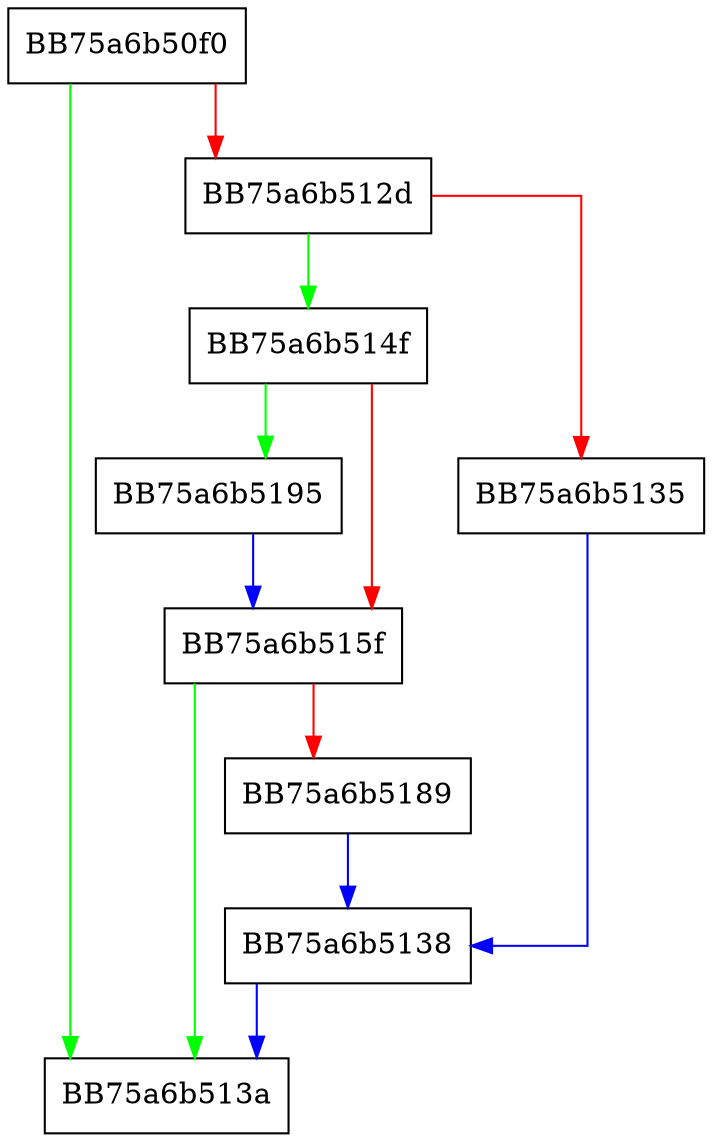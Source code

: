 digraph Next {
  node [shape="box"];
  graph [splines=ortho];
  BB75a6b50f0 -> BB75a6b513a [color="green"];
  BB75a6b50f0 -> BB75a6b512d [color="red"];
  BB75a6b512d -> BB75a6b514f [color="green"];
  BB75a6b512d -> BB75a6b5135 [color="red"];
  BB75a6b5135 -> BB75a6b5138 [color="blue"];
  BB75a6b5138 -> BB75a6b513a [color="blue"];
  BB75a6b514f -> BB75a6b5195 [color="green"];
  BB75a6b514f -> BB75a6b515f [color="red"];
  BB75a6b515f -> BB75a6b513a [color="green"];
  BB75a6b515f -> BB75a6b5189 [color="red"];
  BB75a6b5189 -> BB75a6b5138 [color="blue"];
  BB75a6b5195 -> BB75a6b515f [color="blue"];
}